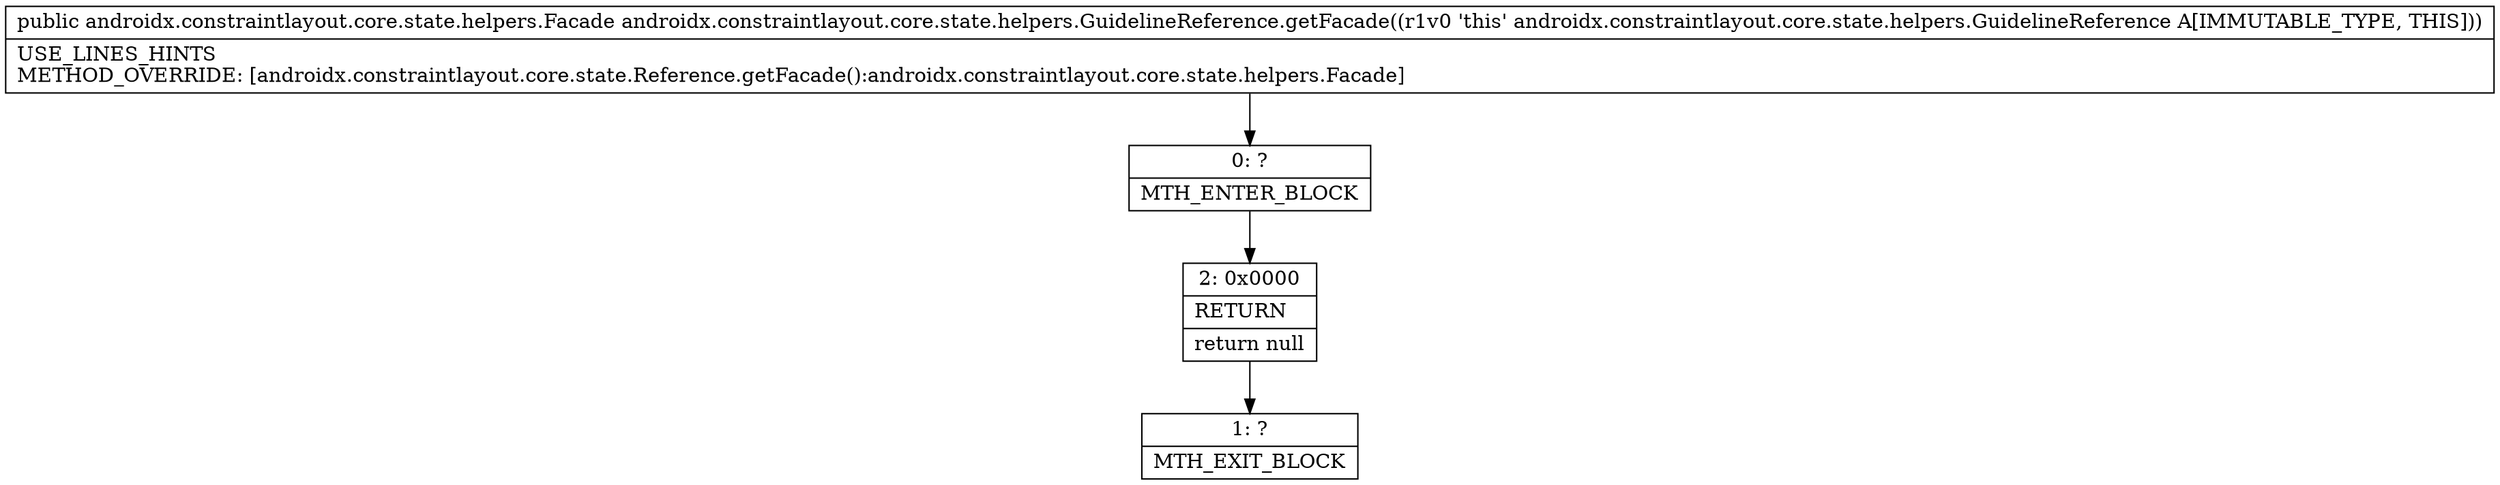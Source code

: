 digraph "CFG forandroidx.constraintlayout.core.state.helpers.GuidelineReference.getFacade()Landroidx\/constraintlayout\/core\/state\/helpers\/Facade;" {
Node_0 [shape=record,label="{0\:\ ?|MTH_ENTER_BLOCK\l}"];
Node_2 [shape=record,label="{2\:\ 0x0000|RETURN\l|return null\l}"];
Node_1 [shape=record,label="{1\:\ ?|MTH_EXIT_BLOCK\l}"];
MethodNode[shape=record,label="{public androidx.constraintlayout.core.state.helpers.Facade androidx.constraintlayout.core.state.helpers.GuidelineReference.getFacade((r1v0 'this' androidx.constraintlayout.core.state.helpers.GuidelineReference A[IMMUTABLE_TYPE, THIS]))  | USE_LINES_HINTS\lMETHOD_OVERRIDE: [androidx.constraintlayout.core.state.Reference.getFacade():androidx.constraintlayout.core.state.helpers.Facade]\l}"];
MethodNode -> Node_0;Node_0 -> Node_2;
Node_2 -> Node_1;
}

